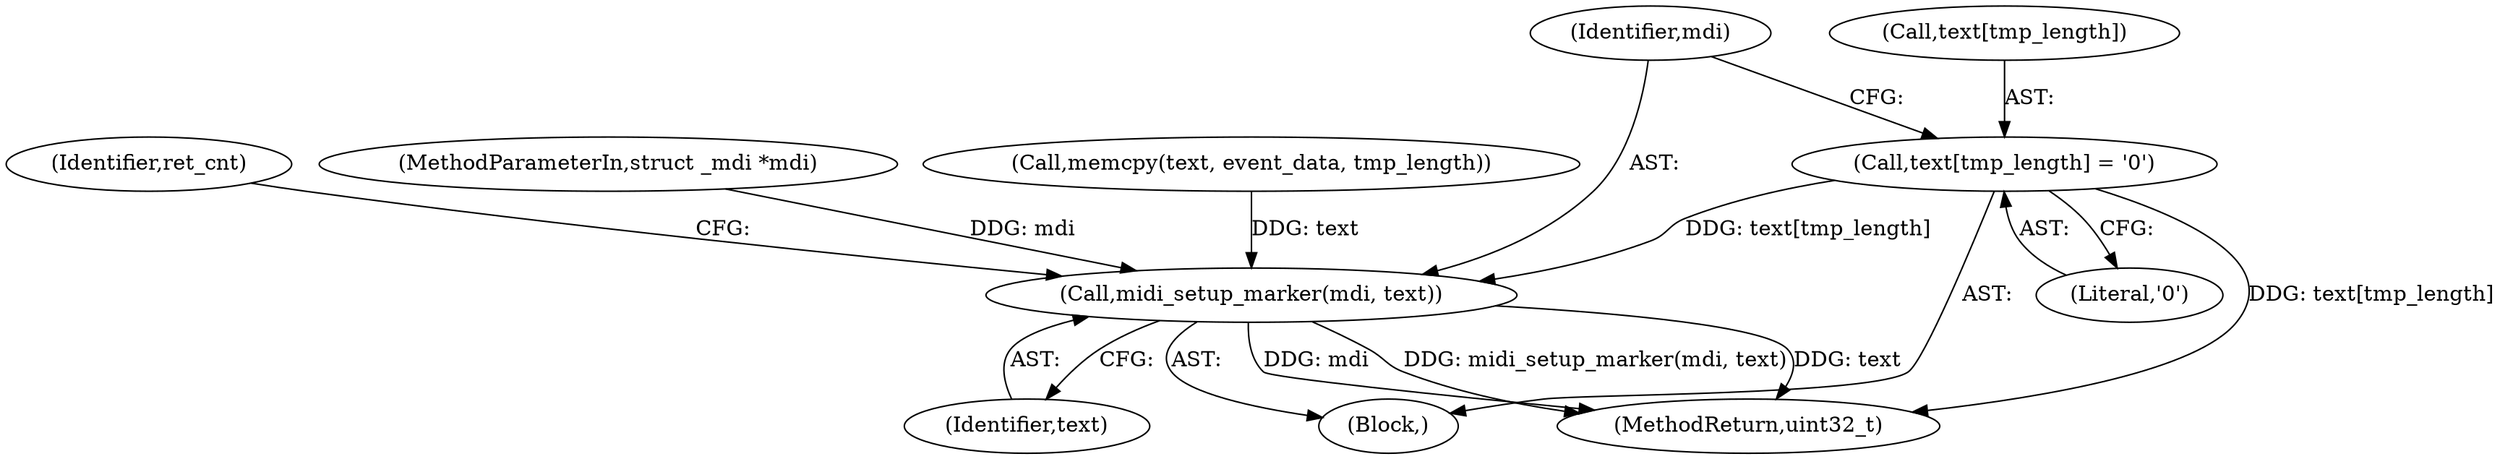 digraph "0_wildmidi_660b513d99bced8783a4a5984ac2f742c74ebbdd_4@array" {
"1000920" [label="(Call,text[tmp_length] = '\0')"];
"1000925" [label="(Call,midi_setup_marker(mdi, text))"];
"1000865" [label="(Block,)"];
"1000916" [label="(Call,memcpy(text, event_data, tmp_length))"];
"1000924" [label="(Literal,'\0')"];
"1000142" [label="(MethodParameterIn,struct _mdi *mdi)"];
"1000920" [label="(Call,text[tmp_length] = '\0')"];
"1000927" [label="(Identifier,text)"];
"1000926" [label="(Identifier,mdi)"];
"1001550" [label="(MethodReturn,uint32_t)"];
"1000929" [label="(Identifier,ret_cnt)"];
"1000925" [label="(Call,midi_setup_marker(mdi, text))"];
"1000921" [label="(Call,text[tmp_length])"];
"1000920" -> "1000865"  [label="AST: "];
"1000920" -> "1000924"  [label="CFG: "];
"1000921" -> "1000920"  [label="AST: "];
"1000924" -> "1000920"  [label="AST: "];
"1000926" -> "1000920"  [label="CFG: "];
"1000920" -> "1001550"  [label="DDG: text[tmp_length]"];
"1000920" -> "1000925"  [label="DDG: text[tmp_length]"];
"1000925" -> "1000865"  [label="AST: "];
"1000925" -> "1000927"  [label="CFG: "];
"1000926" -> "1000925"  [label="AST: "];
"1000927" -> "1000925"  [label="AST: "];
"1000929" -> "1000925"  [label="CFG: "];
"1000925" -> "1001550"  [label="DDG: mdi"];
"1000925" -> "1001550"  [label="DDG: midi_setup_marker(mdi, text)"];
"1000925" -> "1001550"  [label="DDG: text"];
"1000142" -> "1000925"  [label="DDG: mdi"];
"1000916" -> "1000925"  [label="DDG: text"];
}
